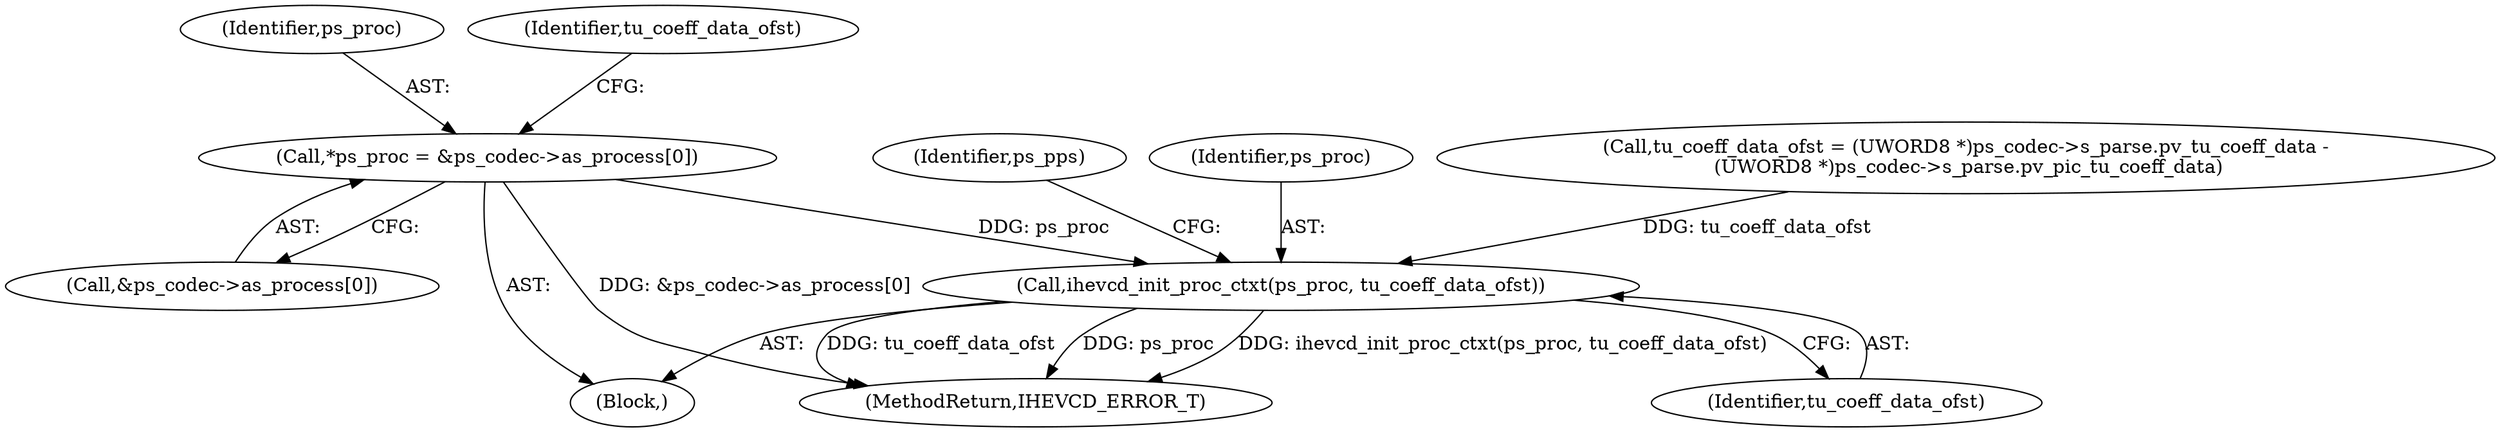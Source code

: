 digraph "0_Android_2b9fb0c2074d370a254b35e2489de2d94943578d@array" {
"1001456" [label="(Call,*ps_proc = &ps_codec->as_process[0])"];
"1001516" [label="(Call,ihevcd_init_proc_ctxt(ps_proc, tu_coeff_data_ofst))"];
"1001458" [label="(Call,&ps_codec->as_process[0])"];
"1001521" [label="(Identifier,ps_pps)"];
"1001454" [label="(Block,)"];
"1001457" [label="(Identifier,ps_proc)"];
"1001517" [label="(Identifier,ps_proc)"];
"1001465" [label="(Call,tu_coeff_data_ofst = (UWORD8 *)ps_codec->s_parse.pv_tu_coeff_data -\n (UWORD8 *)ps_codec->s_parse.pv_pic_tu_coeff_data)"];
"1001516" [label="(Call,ihevcd_init_proc_ctxt(ps_proc, tu_coeff_data_ofst))"];
"1001518" [label="(Identifier,tu_coeff_data_ofst)"];
"1004845" [label="(MethodReturn,IHEVCD_ERROR_T)"];
"1001466" [label="(Identifier,tu_coeff_data_ofst)"];
"1001456" [label="(Call,*ps_proc = &ps_codec->as_process[0])"];
"1001456" -> "1001454"  [label="AST: "];
"1001456" -> "1001458"  [label="CFG: "];
"1001457" -> "1001456"  [label="AST: "];
"1001458" -> "1001456"  [label="AST: "];
"1001466" -> "1001456"  [label="CFG: "];
"1001456" -> "1004845"  [label="DDG: &ps_codec->as_process[0]"];
"1001456" -> "1001516"  [label="DDG: ps_proc"];
"1001516" -> "1001454"  [label="AST: "];
"1001516" -> "1001518"  [label="CFG: "];
"1001517" -> "1001516"  [label="AST: "];
"1001518" -> "1001516"  [label="AST: "];
"1001521" -> "1001516"  [label="CFG: "];
"1001516" -> "1004845"  [label="DDG: ps_proc"];
"1001516" -> "1004845"  [label="DDG: ihevcd_init_proc_ctxt(ps_proc, tu_coeff_data_ofst)"];
"1001516" -> "1004845"  [label="DDG: tu_coeff_data_ofst"];
"1001465" -> "1001516"  [label="DDG: tu_coeff_data_ofst"];
}

